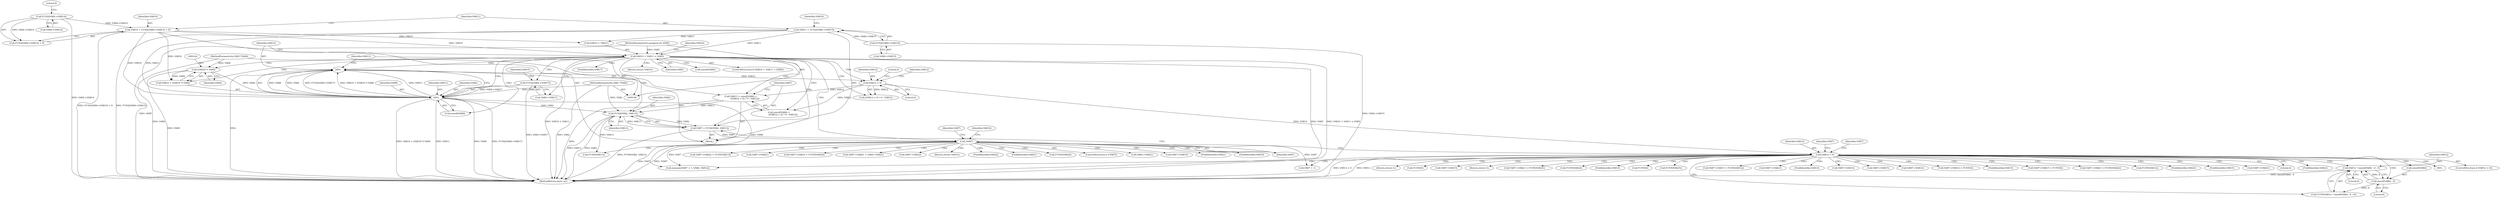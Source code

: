 digraph "1_xen-4.12.0-4@API" {
"1000226" [label="(Call,VAR12 ? sizeof(VAR6) - 8 : 0)"];
"1000228" [label="(Call,sizeof(VAR6) - 8)"];
"1000191" [label="(Call,VAR12 < 0)"];
"1000156" [label="(Call,VAR12 < 0)"];
"1000133" [label="DDG: "];
"1000135" [label="DDG: "];
"1000101" [label="(MethodParameterIn,VAR1 *VAR2)"];
"1000137" [label="(Call,FUN2(VAR4->VAR17))"];
"1000126" [label="(Call,VAR10 + VAR11 > VAR5)"];
"1000111" [label="(Call,VAR10 = FUN2(VAR4->VAR14) + 8)"];
"1000114" [label="(Call,FUN2(VAR4->VAR14))"];
"1000119" [label="(Call,VAR11 = FUN2(VAR4->VAR15))"];
"1000121" [label="(Call,FUN2(VAR4->VAR15))"];
"1000103" [label="(MethodParameterIn,unsigned int VAR5)"];
"1000143" [label="(Call,(VAR18 *) VAR4)"];
"1000102" [label="(MethodParameterIn,VAR3 *VAR4)"];
"1000167" [label="(Call,!VAR7)"];
"1000161" [label="(Call,VAR7 = FUN4(VAR2, VAR13))"];
"1000163" [label="(Call,FUN4(VAR2, VAR13))"];
"1000150" [label="(Call,VAR13 = sizeof(VAR6) +\n            ((VAR12 < 0) ? 0 : VAR12))"];
"1000175" [label="(Call,FUN5(VAR20))"];
"1000208" [label="(Call,VAR7->VAR14)"];
"1000166" [label="(ControlStructure,if (!VAR7))"];
"1000140" [label="(FieldIdentifier,VAR17)"];
"1000207" [label="(Call,VAR7->VAR14 = FUN5(0))"];
"1000133" [label="DDG: "];
"1000232" [label="(Literal,0)"];
"1000204" [label="(FieldIdentifier,VAR15)"];
"1000181" [label="(Call,VAR4->VAR21)"];
"1000172" [label="(Call,VAR7->VAR19)"];
"1000201" [label="(Call,VAR7->VAR15 = FUN5(0))"];
"1000195" [label="(Call,VAR7->VAR23 = FUN5(VAR24))"];
"1000137" [label="(Call,FUN2(VAR4->VAR17))"];
"1000113" [label="(Call,FUN2(VAR4->VAR14) + 8)"];
"1000237" [label="(Call,FUN5(VAR12))"];
"1000198" [label="(FieldIdentifier,VAR23)"];
"1000156" [label="(Call,VAR12 < 0)"];
"1000236" [label="(FieldIdentifier,VAR15)"];
"1000147" [label="(Identifier,VAR8)"];
"1000151" [label="(Identifier,VAR13)"];
"1000196" [label="(Call,VAR7->VAR23)"];
"1000155" [label="(Call,(VAR12 < 0) ? 0 : VAR12)"];
"1000188" [label="(Call,FUN5(VAR13))"];
"1000193" [label="(Literal,0)"];
"1000120" [label="(Identifier,VAR11)"];
"1000162" [label="(Identifier,VAR7)"];
"1000218" [label="(FieldIdentifier,VAR23)"];
"1000148" [label="(Call,sizeof(VAR8))"];
"1000160" [label="(Identifier,VAR12)"];
"1000192" [label="(Identifier,VAR12)"];
"1000221" [label="DDG: "];
"1000228" [label="(Call,sizeof(VAR6) - 8)"];
"1000115" [label="(Call,VAR4->VAR14)"];
"1000138" [label="(Call,VAR4->VAR17)"];
"1000168" [label="(Identifier,VAR7)"];
"1000183" [label="(FieldIdentifier,VAR21)"];
"1000190" [label="(ControlStructure,if (VAR12 < 0))"];
"1000245" [label="(Return,return 0;)"];
"1000119" [label="(Call,VAR11 = FUN2(VAR4->VAR15))"];
"1000103" [label="(MethodParameterIn,unsigned int VAR5)"];
"1000174" [label="(FieldIdentifier,VAR19)"];
"1000227" [label="(Identifier,VAR12)"];
"1000197" [label="(Identifier,VAR7)"];
"1000142" [label="(Identifier,VAR10)"];
"1000146" [label="(Identifier,VAR11)"];
"1000247" [label="(MethodReturn,static int)"];
"1000132" [label="(Identifier,VAR16)"];
"1000158" [label="(Literal,0)"];
"1000184" [label="(Call,VAR7->VAR22 = FUN5(VAR13))"];
"1000178" [label="(Call,VAR7->VAR21)"];
"1000211" [label="(Call,FUN5(0))"];
"1000152" [label="(Call,sizeof(VAR6) +\n            ((VAR12 < 0) ? 0 : VAR12))"];
"1000217" [label="(Identifier,VAR7)"];
"1000161" [label="(Call,VAR7 = FUN4(VAR2, VAR13))"];
"1000157" [label="(Identifier,VAR12)"];
"1000173" [label="(Identifier,VAR7)"];
"1000234" [label="(Call,VAR7->VAR15)"];
"1000114" [label="(Call,FUN2(VAR4->VAR14))"];
"1000143" [label="(Call,(VAR18 *) VAR4)"];
"1000170" [label="(Identifier,VAR16)"];
"1000164" [label="(Identifier,VAR2)"];
"1000239" [label="(Call,memcpy(VAR7 + 1, VAR8, VAR12))"];
"1000136" [label="(Identifier,VAR2)"];
"1000213" [label="(Return,return 0;)"];
"1000215" [label="(Call,VAR7->VAR23 = FUN5(VAR25))"];
"1000128" [label="(Identifier,VAR10)"];
"1000112" [label="(Identifier,VAR10)"];
"1000199" [label="(Call,FUN5(VAR24))"];
"1000131" [label="(Return,return VAR16;)"];
"1000171" [label="(Call,VAR7->VAR19 = FUN5(VAR20))"];
"1000130" [label="(Identifier,VAR5)"];
"1000127" [label="(Call,VAR10 + VAR11)"];
"1000177" [label="(Call,VAR7->VAR21 = VAR4->VAR21)"];
"1000224" [label="(FieldIdentifier,VAR14)"];
"1000240" [label="(Call,VAR7 + 1)"];
"1000121" [label="(Call,FUN2(VAR4->VAR15))"];
"1000191" [label="(Call,VAR12 < 0)"];
"1000163" [label="(Call,FUN4(VAR2, VAR13))"];
"1000225" [label="(Call,FUN5(VAR12 ? sizeof(VAR6) - 8 : 0))"];
"1000205" [label="(Call,FUN5(0))"];
"1000185" [label="(Call,VAR7->VAR22)"];
"1000145" [label="(Identifier,VAR4)"];
"1000159" [label="(Literal,0)"];
"1000153" [label="(Call,sizeof(VAR6))"];
"1000104" [label="(Block,)"];
"1000231" [label="(Literal,8)"];
"1000219" [label="(Call,FUN5(VAR25))"];
"1000111" [label="(Call,VAR10 = FUN2(VAR4->VAR14) + 8)"];
"1000169" [label="(Return,return VAR16;)"];
"1000122" [label="(Call,VAR4->VAR15)"];
"1000118" [label="(Literal,8)"];
"1000134" [label="(Identifier,VAR12)"];
"1000102" [label="(MethodParameterIn,VAR3 *VAR4)"];
"1000141" [label="(Call,VAR10 + (VAR18 *) VAR4)"];
"1000187" [label="(FieldIdentifier,VAR22)"];
"1000229" [label="(Call,sizeof(VAR6))"];
"1000233" [label="(Call,VAR7->VAR15 = FUN5(VAR12))"];
"1000216" [label="(Call,VAR7->VAR23)"];
"1000210" [label="(FieldIdentifier,VAR14)"];
"1000222" [label="(Call,VAR7->VAR14)"];
"1000101" [label="(MethodParameterIn,VAR1 *VAR2)"];
"1000165" [label="(Identifier,VAR13)"];
"1000125" [label="(ControlStructure,if (VAR10 + VAR11 > VAR5))"];
"1000135" [label="DDG: "];
"1000126" [label="(Call,VAR10 + VAR11 > VAR5)"];
"1000150" [label="(Call,VAR13 = sizeof(VAR6) +\n            ((VAR12 < 0) ? 0 : VAR12))"];
"1000202" [label="(Call,VAR7->VAR15)"];
"1000180" [label="(FieldIdentifier,VAR21)"];
"1000226" [label="(Call,VAR12 ? sizeof(VAR6) - 8 : 0)"];
"1000167" [label="(Call,!VAR7)"];
"1000226" -> "1000225"  [label="AST: "];
"1000226" -> "1000228"  [label="CFG: "];
"1000226" -> "1000232"  [label="CFG: "];
"1000227" -> "1000226"  [label="AST: "];
"1000228" -> "1000226"  [label="AST: "];
"1000232" -> "1000226"  [label="AST: "];
"1000225" -> "1000226"  [label="CFG: "];
"1000226" -> "1000247"  [label="DDG: sizeof(VAR6) - 8"];
"1000228" -> "1000226"  [label="DDG: 8"];
"1000191" -> "1000226"  [label="CDG: "];
"1000228" -> "1000231"  [label="CFG: "];
"1000229" -> "1000228"  [label="AST: "];
"1000231" -> "1000228"  [label="AST: "];
"1000228" -> "1000225"  [label="DDG: 8"];
"1000191" -> "1000228"  [label="CDG: "];
"1000191" -> "1000190"  [label="AST: "];
"1000191" -> "1000193"  [label="CFG: "];
"1000192" -> "1000191"  [label="AST: "];
"1000193" -> "1000191"  [label="AST: "];
"1000197" -> "1000191"  [label="CFG: "];
"1000217" -> "1000191"  [label="CFG: "];
"1000191" -> "1000247"  [label="DDG: VAR12 < 0"];
"1000191" -> "1000247"  [label="DDG: VAR12"];
"1000156" -> "1000191"  [label="DDG: VAR12"];
"1000167" -> "1000191"  [label="CDG: "];
"1000191" -> "1000211"  [label="CDG: "];
"1000191" -> "1000221"  [label="CDG: "];
"1000191" -> "1000208"  [label="CDG: "];
"1000191" -> "1000199"  [label="CDG: "];
"1000191" -> "1000233"  [label="CDG: "];
"1000191" -> "1000216"  [label="CDG: "];
"1000191" -> "1000204"  [label="CDG: "];
"1000191" -> "1000219"  [label="CDG: "];
"1000191" -> "1000210"  [label="CDG: "];
"1000191" -> "1000236"  [label="CDG: "];
"1000191" -> "1000222"  [label="CDG: "];
"1000191" -> "1000201"  [label="CDG: "];
"1000191" -> "1000224"  [label="CDG: "];
"1000191" -> "1000240"  [label="CDG: "];
"1000191" -> "1000245"  [label="CDG: "];
"1000191" -> "1000198"  [label="CDG: "];
"1000191" -> "1000239"  [label="CDG: "];
"1000191" -> "1000195"  [label="CDG: "];
"1000191" -> "1000213"  [label="CDG: "];
"1000191" -> "1000196"  [label="CDG: "];
"1000191" -> "1000215"  [label="CDG: "];
"1000191" -> "1000234"  [label="CDG: "];
"1000191" -> "1000225"  [label="CDG: "];
"1000191" -> "1000207"  [label="CDG: "];
"1000191" -> "1000205"  [label="CDG: "];
"1000191" -> "1000237"  [label="CDG: "];
"1000191" -> "1000218"  [label="CDG: "];
"1000191" -> "1000202"  [label="CDG: "];
"1000191" -> "1000229"  [label="CDG: "];
"1000156" -> "1000155"  [label="AST: "];
"1000156" -> "1000158"  [label="CFG: "];
"1000157" -> "1000156"  [label="AST: "];
"1000158" -> "1000156"  [label="AST: "];
"1000159" -> "1000156"  [label="CFG: "];
"1000160" -> "1000156"  [label="CFG: "];
"1000156" -> "1000150"  [label="DDG: VAR12"];
"1000156" -> "1000152"  [label="DDG: VAR12"];
"1000133" -> "1000156"  [label="DDG: VAR12"];
"1000156" -> "1000155"  [label="DDG: VAR12"];
"1000126" -> "1000156"  [label="CDG: "];
"1000133" -> "1000104"  [label="AST: "];
"1000133" -> "1000135"  [label="CFG: "];
"1000134" -> "1000133"  [label="AST: "];
"1000135" -> "1000133"  [label="AST: "];
"1000151" -> "1000133"  [label="CFG: "];
"1000133" -> "1000247"  [label="DDG: "];
"1000135" -> "1000133"  [label="DDG: VAR8"];
"1000135" -> "1000133"  [label="DDG: VAR2"];
"1000135" -> "1000133"  [label="DDG: FUN2(VAR4->VAR17)"];
"1000135" -> "1000133"  [label="DDG: VAR10 + (VAR18 *) VAR4"];
"1000135" -> "1000133"  [label="DDG: VAR11"];
"1000126" -> "1000133"  [label="CDG: "];
"1000135" -> "1000148"  [label="CFG: "];
"1000136" -> "1000135"  [label="AST: "];
"1000137" -> "1000135"  [label="AST: "];
"1000141" -> "1000135"  [label="AST: "];
"1000146" -> "1000135"  [label="AST: "];
"1000147" -> "1000135"  [label="AST: "];
"1000148" -> "1000135"  [label="AST: "];
"1000135" -> "1000247"  [label="DDG: VAR10 + (VAR18 *) VAR4"];
"1000135" -> "1000247"  [label="DDG: VAR11"];
"1000135" -> "1000247"  [label="DDG: VAR8"];
"1000135" -> "1000247"  [label="DDG: FUN2(VAR4->VAR17)"];
"1000101" -> "1000135"  [label="DDG: VAR2"];
"1000137" -> "1000135"  [label="DDG: VAR4->VAR17"];
"1000111" -> "1000135"  [label="DDG: VAR10"];
"1000143" -> "1000135"  [label="DDG: VAR4"];
"1000119" -> "1000135"  [label="DDG: VAR11"];
"1000135" -> "1000163"  [label="DDG: VAR2"];
"1000135" -> "1000239"  [label="DDG: VAR8"];
"1000126" -> "1000135"  [label="CDG: "];
"1000101" -> "1000100"  [label="AST: "];
"1000101" -> "1000247"  [label="DDG: VAR2"];
"1000101" -> "1000163"  [label="DDG: VAR2"];
"1000137" -> "1000138"  [label="CFG: "];
"1000138" -> "1000137"  [label="AST: "];
"1000142" -> "1000137"  [label="CFG: "];
"1000137" -> "1000247"  [label="DDG: VAR4->VAR17"];
"1000126" -> "1000137"  [label="CDG: "];
"1000126" -> "1000125"  [label="AST: "];
"1000126" -> "1000130"  [label="CFG: "];
"1000127" -> "1000126"  [label="AST: "];
"1000130" -> "1000126"  [label="AST: "];
"1000132" -> "1000126"  [label="CFG: "];
"1000134" -> "1000126"  [label="CFG: "];
"1000126" -> "1000247"  [label="DDG: VAR5"];
"1000126" -> "1000247"  [label="DDG: VAR10 + VAR11 > VAR5"];
"1000126" -> "1000247"  [label="DDG: VAR10 + VAR11"];
"1000111" -> "1000126"  [label="DDG: VAR10"];
"1000119" -> "1000126"  [label="DDG: VAR11"];
"1000103" -> "1000126"  [label="DDG: VAR5"];
"1000126" -> "1000141"  [label="CDG: "];
"1000126" -> "1000161"  [label="CDG: "];
"1000126" -> "1000150"  [label="CDG: "];
"1000126" -> "1000148"  [label="CDG: "];
"1000126" -> "1000167"  [label="CDG: "];
"1000126" -> "1000138"  [label="CDG: "];
"1000126" -> "1000153"  [label="CDG: "];
"1000126" -> "1000152"  [label="CDG: "];
"1000126" -> "1000163"  [label="CDG: "];
"1000126" -> "1000131"  [label="CDG: "];
"1000126" -> "1000143"  [label="CDG: "];
"1000126" -> "1000155"  [label="CDG: "];
"1000126" -> "1000140"  [label="CDG: "];
"1000111" -> "1000104"  [label="AST: "];
"1000111" -> "1000113"  [label="CFG: "];
"1000112" -> "1000111"  [label="AST: "];
"1000113" -> "1000111"  [label="AST: "];
"1000120" -> "1000111"  [label="CFG: "];
"1000111" -> "1000247"  [label="DDG: FUN2(VAR4->VAR14) + 8"];
"1000114" -> "1000111"  [label="DDG: VAR4->VAR14"];
"1000111" -> "1000127"  [label="DDG: VAR10"];
"1000111" -> "1000141"  [label="DDG: VAR10"];
"1000114" -> "1000113"  [label="AST: "];
"1000114" -> "1000115"  [label="CFG: "];
"1000115" -> "1000114"  [label="AST: "];
"1000118" -> "1000114"  [label="CFG: "];
"1000114" -> "1000247"  [label="DDG: VAR4->VAR14"];
"1000114" -> "1000113"  [label="DDG: VAR4->VAR14"];
"1000119" -> "1000104"  [label="AST: "];
"1000119" -> "1000121"  [label="CFG: "];
"1000120" -> "1000119"  [label="AST: "];
"1000121" -> "1000119"  [label="AST: "];
"1000128" -> "1000119"  [label="CFG: "];
"1000119" -> "1000247"  [label="DDG: FUN2(VAR4->VAR15)"];
"1000121" -> "1000119"  [label="DDG: VAR4->VAR15"];
"1000119" -> "1000127"  [label="DDG: VAR11"];
"1000121" -> "1000122"  [label="CFG: "];
"1000122" -> "1000121"  [label="AST: "];
"1000121" -> "1000247"  [label="DDG: VAR4->VAR15"];
"1000103" -> "1000100"  [label="AST: "];
"1000103" -> "1000247"  [label="DDG: VAR5"];
"1000143" -> "1000141"  [label="AST: "];
"1000143" -> "1000145"  [label="CFG: "];
"1000144" -> "1000143"  [label="AST: "];
"1000145" -> "1000143"  [label="AST: "];
"1000141" -> "1000143"  [label="CFG: "];
"1000143" -> "1000247"  [label="DDG: VAR4"];
"1000143" -> "1000141"  [label="DDG: VAR4"];
"1000102" -> "1000143"  [label="DDG: VAR4"];
"1000102" -> "1000100"  [label="AST: "];
"1000102" -> "1000247"  [label="DDG: VAR4"];
"1000167" -> "1000166"  [label="AST: "];
"1000167" -> "1000168"  [label="CFG: "];
"1000168" -> "1000167"  [label="AST: "];
"1000170" -> "1000167"  [label="CFG: "];
"1000173" -> "1000167"  [label="CFG: "];
"1000167" -> "1000247"  [label="DDG: VAR7"];
"1000167" -> "1000247"  [label="DDG: !VAR7"];
"1000161" -> "1000167"  [label="DDG: VAR7"];
"1000167" -> "1000239"  [label="DDG: VAR7"];
"1000167" -> "1000240"  [label="DDG: VAR7"];
"1000167" -> "1000174"  [label="CDG: "];
"1000167" -> "1000180"  [label="CDG: "];
"1000167" -> "1000183"  [label="CDG: "];
"1000167" -> "1000188"  [label="CDG: "];
"1000167" -> "1000175"  [label="CDG: "];
"1000167" -> "1000187"  [label="CDG: "];
"1000167" -> "1000185"  [label="CDG: "];
"1000167" -> "1000172"  [label="CDG: "];
"1000167" -> "1000169"  [label="CDG: "];
"1000167" -> "1000178"  [label="CDG: "];
"1000167" -> "1000171"  [label="CDG: "];
"1000167" -> "1000184"  [label="CDG: "];
"1000167" -> "1000177"  [label="CDG: "];
"1000167" -> "1000181"  [label="CDG: "];
"1000161" -> "1000104"  [label="AST: "];
"1000161" -> "1000163"  [label="CFG: "];
"1000162" -> "1000161"  [label="AST: "];
"1000163" -> "1000161"  [label="AST: "];
"1000168" -> "1000161"  [label="CFG: "];
"1000161" -> "1000247"  [label="DDG: FUN4(VAR2, VAR13)"];
"1000163" -> "1000161"  [label="DDG: VAR2"];
"1000163" -> "1000161"  [label="DDG: VAR13"];
"1000163" -> "1000165"  [label="CFG: "];
"1000164" -> "1000163"  [label="AST: "];
"1000165" -> "1000163"  [label="AST: "];
"1000163" -> "1000247"  [label="DDG: VAR2"];
"1000163" -> "1000247"  [label="DDG: VAR13"];
"1000150" -> "1000163"  [label="DDG: VAR13"];
"1000163" -> "1000188"  [label="DDG: VAR13"];
"1000150" -> "1000104"  [label="AST: "];
"1000150" -> "1000152"  [label="CFG: "];
"1000151" -> "1000150"  [label="AST: "];
"1000152" -> "1000150"  [label="AST: "];
"1000162" -> "1000150"  [label="CFG: "];
"1000150" -> "1000247"  [label="DDG: "];
}
